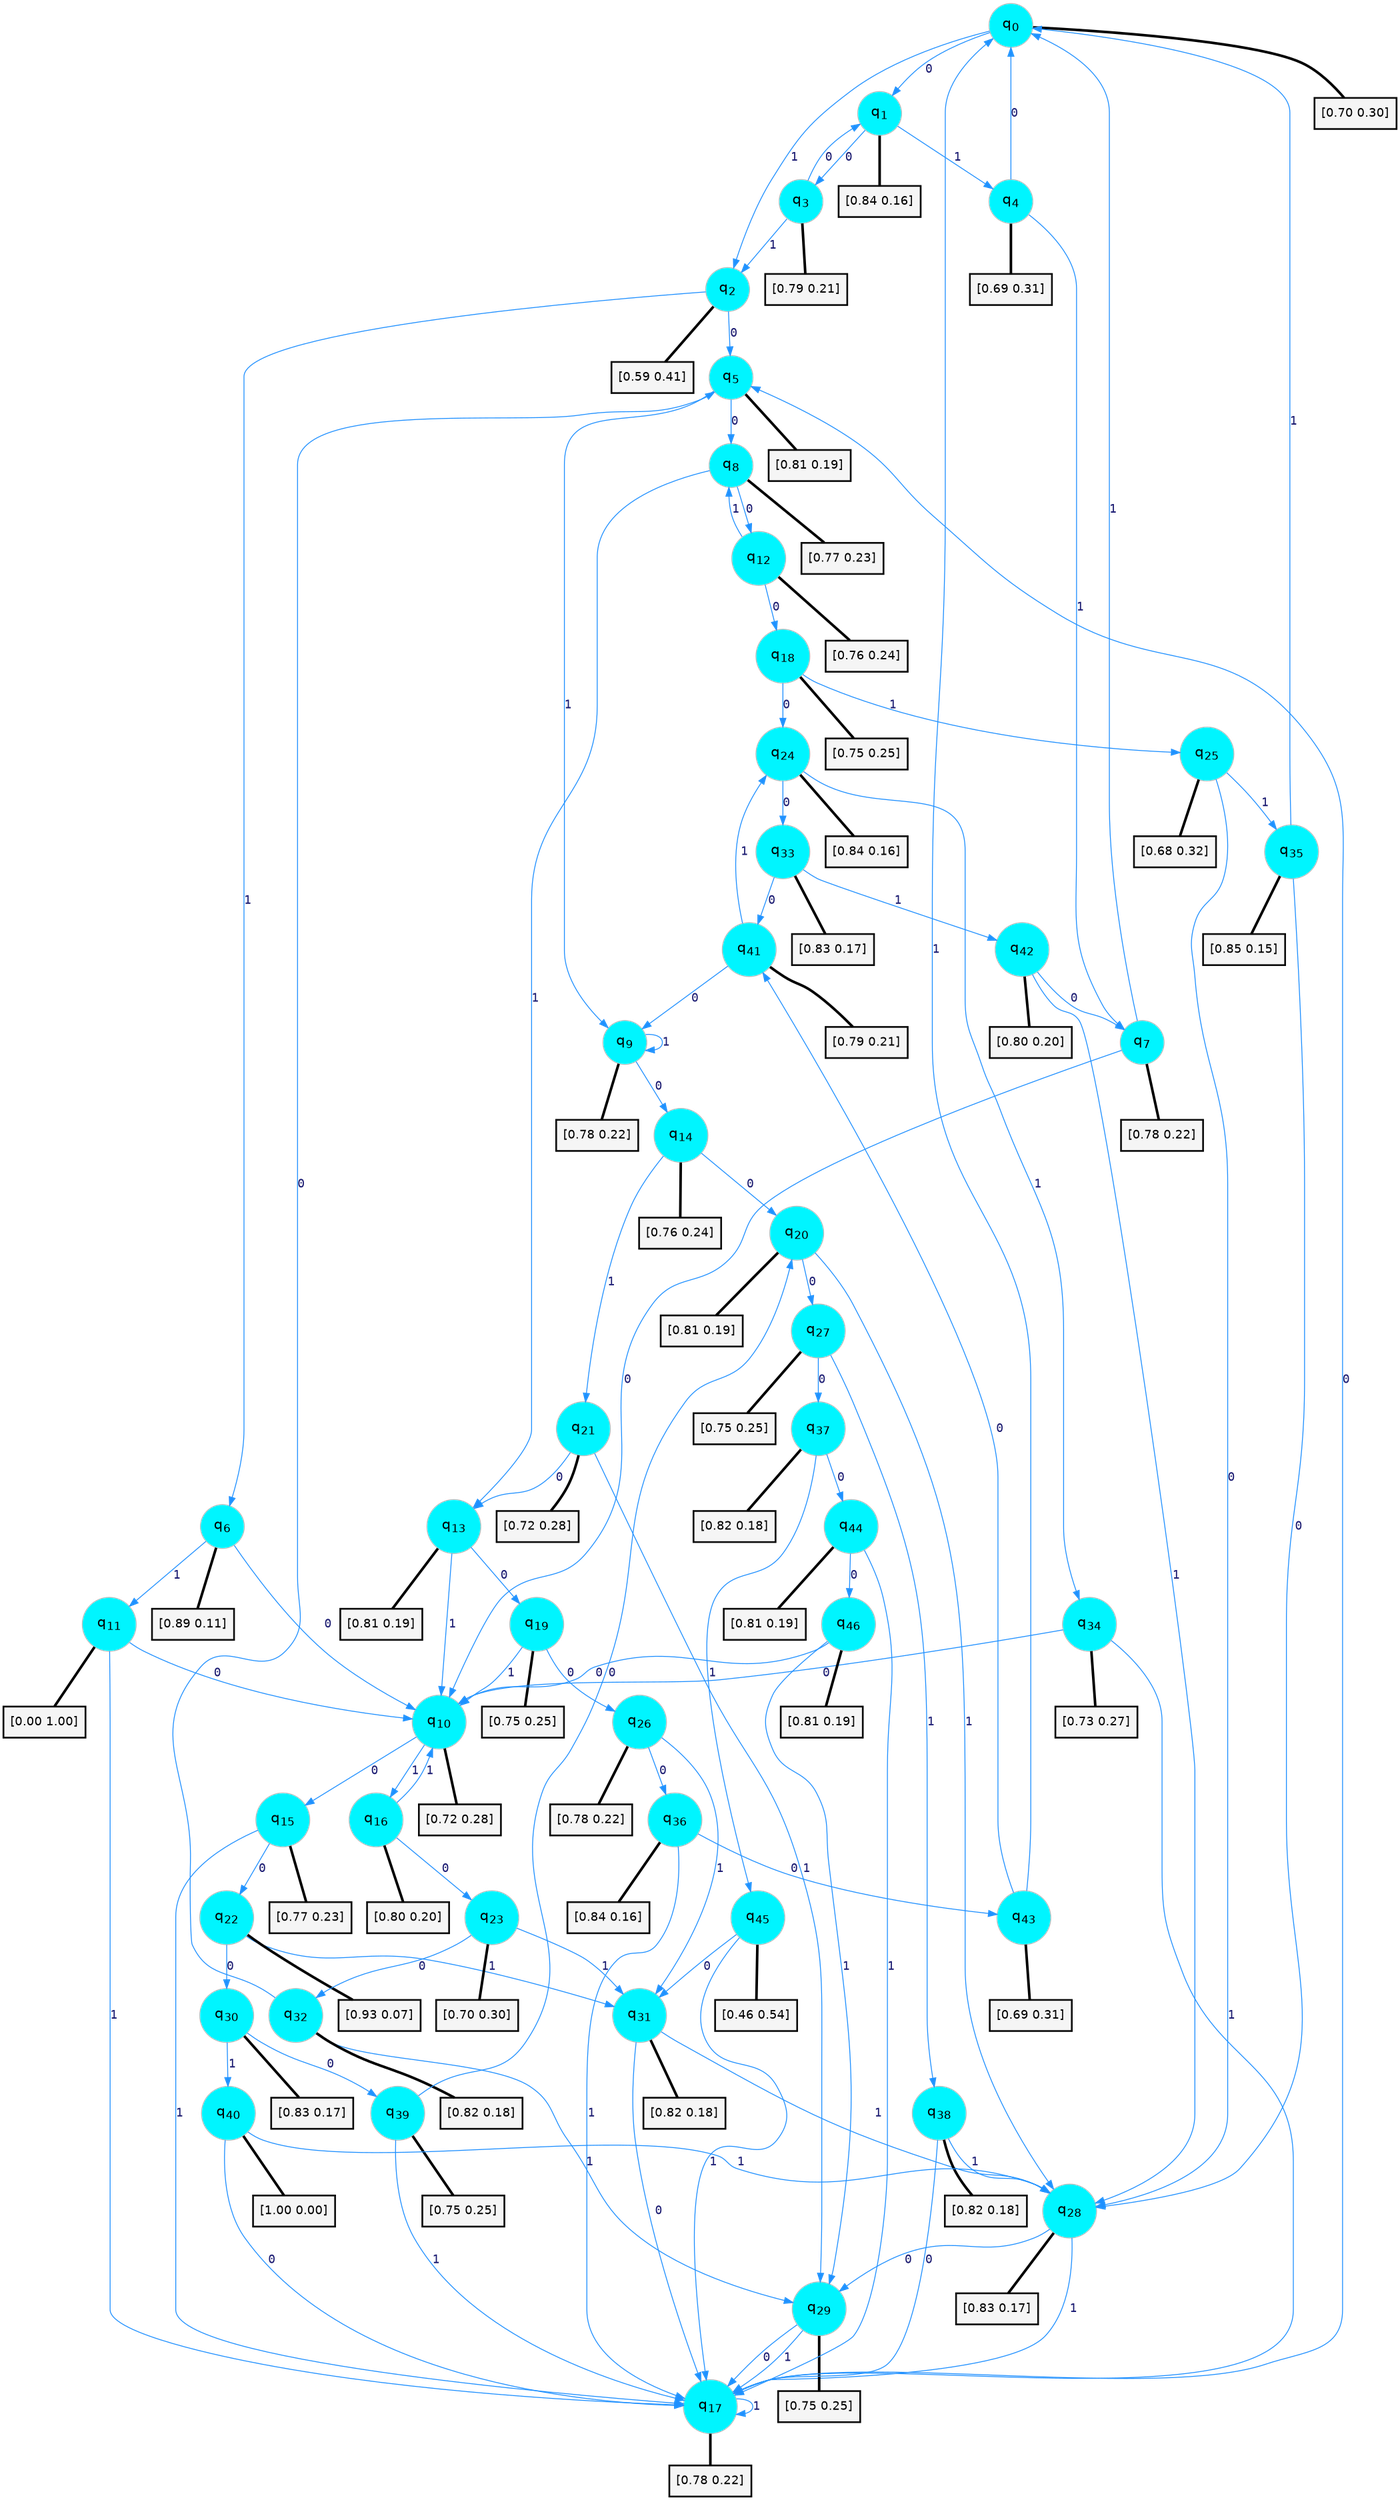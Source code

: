 digraph G {
graph [
bgcolor=transparent, dpi=300, rankdir=TD, size="40,25"];
node [
color=gray, fillcolor=turquoise1, fontcolor=black, fontname=Helvetica, fontsize=16, fontweight=bold, shape=circle, style=filled];
edge [
arrowsize=1, color=dodgerblue1, fontcolor=midnightblue, fontname=courier, fontweight=bold, penwidth=1, style=solid, weight=20];
0[label=<q<SUB>0</SUB>>];
1[label=<q<SUB>1</SUB>>];
2[label=<q<SUB>2</SUB>>];
3[label=<q<SUB>3</SUB>>];
4[label=<q<SUB>4</SUB>>];
5[label=<q<SUB>5</SUB>>];
6[label=<q<SUB>6</SUB>>];
7[label=<q<SUB>7</SUB>>];
8[label=<q<SUB>8</SUB>>];
9[label=<q<SUB>9</SUB>>];
10[label=<q<SUB>10</SUB>>];
11[label=<q<SUB>11</SUB>>];
12[label=<q<SUB>12</SUB>>];
13[label=<q<SUB>13</SUB>>];
14[label=<q<SUB>14</SUB>>];
15[label=<q<SUB>15</SUB>>];
16[label=<q<SUB>16</SUB>>];
17[label=<q<SUB>17</SUB>>];
18[label=<q<SUB>18</SUB>>];
19[label=<q<SUB>19</SUB>>];
20[label=<q<SUB>20</SUB>>];
21[label=<q<SUB>21</SUB>>];
22[label=<q<SUB>22</SUB>>];
23[label=<q<SUB>23</SUB>>];
24[label=<q<SUB>24</SUB>>];
25[label=<q<SUB>25</SUB>>];
26[label=<q<SUB>26</SUB>>];
27[label=<q<SUB>27</SUB>>];
28[label=<q<SUB>28</SUB>>];
29[label=<q<SUB>29</SUB>>];
30[label=<q<SUB>30</SUB>>];
31[label=<q<SUB>31</SUB>>];
32[label=<q<SUB>32</SUB>>];
33[label=<q<SUB>33</SUB>>];
34[label=<q<SUB>34</SUB>>];
35[label=<q<SUB>35</SUB>>];
36[label=<q<SUB>36</SUB>>];
37[label=<q<SUB>37</SUB>>];
38[label=<q<SUB>38</SUB>>];
39[label=<q<SUB>39</SUB>>];
40[label=<q<SUB>40</SUB>>];
41[label=<q<SUB>41</SUB>>];
42[label=<q<SUB>42</SUB>>];
43[label=<q<SUB>43</SUB>>];
44[label=<q<SUB>44</SUB>>];
45[label=<q<SUB>45</SUB>>];
46[label=<q<SUB>46</SUB>>];
47[label="[0.70 0.30]", shape=box,fontcolor=black, fontname=Helvetica, fontsize=14, penwidth=2, fillcolor=whitesmoke,color=black];
48[label="[0.84 0.16]", shape=box,fontcolor=black, fontname=Helvetica, fontsize=14, penwidth=2, fillcolor=whitesmoke,color=black];
49[label="[0.59 0.41]", shape=box,fontcolor=black, fontname=Helvetica, fontsize=14, penwidth=2, fillcolor=whitesmoke,color=black];
50[label="[0.79 0.21]", shape=box,fontcolor=black, fontname=Helvetica, fontsize=14, penwidth=2, fillcolor=whitesmoke,color=black];
51[label="[0.69 0.31]", shape=box,fontcolor=black, fontname=Helvetica, fontsize=14, penwidth=2, fillcolor=whitesmoke,color=black];
52[label="[0.81 0.19]", shape=box,fontcolor=black, fontname=Helvetica, fontsize=14, penwidth=2, fillcolor=whitesmoke,color=black];
53[label="[0.89 0.11]", shape=box,fontcolor=black, fontname=Helvetica, fontsize=14, penwidth=2, fillcolor=whitesmoke,color=black];
54[label="[0.78 0.22]", shape=box,fontcolor=black, fontname=Helvetica, fontsize=14, penwidth=2, fillcolor=whitesmoke,color=black];
55[label="[0.77 0.23]", shape=box,fontcolor=black, fontname=Helvetica, fontsize=14, penwidth=2, fillcolor=whitesmoke,color=black];
56[label="[0.78 0.22]", shape=box,fontcolor=black, fontname=Helvetica, fontsize=14, penwidth=2, fillcolor=whitesmoke,color=black];
57[label="[0.72 0.28]", shape=box,fontcolor=black, fontname=Helvetica, fontsize=14, penwidth=2, fillcolor=whitesmoke,color=black];
58[label="[0.00 1.00]", shape=box,fontcolor=black, fontname=Helvetica, fontsize=14, penwidth=2, fillcolor=whitesmoke,color=black];
59[label="[0.76 0.24]", shape=box,fontcolor=black, fontname=Helvetica, fontsize=14, penwidth=2, fillcolor=whitesmoke,color=black];
60[label="[0.81 0.19]", shape=box,fontcolor=black, fontname=Helvetica, fontsize=14, penwidth=2, fillcolor=whitesmoke,color=black];
61[label="[0.76 0.24]", shape=box,fontcolor=black, fontname=Helvetica, fontsize=14, penwidth=2, fillcolor=whitesmoke,color=black];
62[label="[0.77 0.23]", shape=box,fontcolor=black, fontname=Helvetica, fontsize=14, penwidth=2, fillcolor=whitesmoke,color=black];
63[label="[0.80 0.20]", shape=box,fontcolor=black, fontname=Helvetica, fontsize=14, penwidth=2, fillcolor=whitesmoke,color=black];
64[label="[0.78 0.22]", shape=box,fontcolor=black, fontname=Helvetica, fontsize=14, penwidth=2, fillcolor=whitesmoke,color=black];
65[label="[0.75 0.25]", shape=box,fontcolor=black, fontname=Helvetica, fontsize=14, penwidth=2, fillcolor=whitesmoke,color=black];
66[label="[0.75 0.25]", shape=box,fontcolor=black, fontname=Helvetica, fontsize=14, penwidth=2, fillcolor=whitesmoke,color=black];
67[label="[0.81 0.19]", shape=box,fontcolor=black, fontname=Helvetica, fontsize=14, penwidth=2, fillcolor=whitesmoke,color=black];
68[label="[0.72 0.28]", shape=box,fontcolor=black, fontname=Helvetica, fontsize=14, penwidth=2, fillcolor=whitesmoke,color=black];
69[label="[0.93 0.07]", shape=box,fontcolor=black, fontname=Helvetica, fontsize=14, penwidth=2, fillcolor=whitesmoke,color=black];
70[label="[0.70 0.30]", shape=box,fontcolor=black, fontname=Helvetica, fontsize=14, penwidth=2, fillcolor=whitesmoke,color=black];
71[label="[0.84 0.16]", shape=box,fontcolor=black, fontname=Helvetica, fontsize=14, penwidth=2, fillcolor=whitesmoke,color=black];
72[label="[0.68 0.32]", shape=box,fontcolor=black, fontname=Helvetica, fontsize=14, penwidth=2, fillcolor=whitesmoke,color=black];
73[label="[0.78 0.22]", shape=box,fontcolor=black, fontname=Helvetica, fontsize=14, penwidth=2, fillcolor=whitesmoke,color=black];
74[label="[0.75 0.25]", shape=box,fontcolor=black, fontname=Helvetica, fontsize=14, penwidth=2, fillcolor=whitesmoke,color=black];
75[label="[0.83 0.17]", shape=box,fontcolor=black, fontname=Helvetica, fontsize=14, penwidth=2, fillcolor=whitesmoke,color=black];
76[label="[0.75 0.25]", shape=box,fontcolor=black, fontname=Helvetica, fontsize=14, penwidth=2, fillcolor=whitesmoke,color=black];
77[label="[0.83 0.17]", shape=box,fontcolor=black, fontname=Helvetica, fontsize=14, penwidth=2, fillcolor=whitesmoke,color=black];
78[label="[0.82 0.18]", shape=box,fontcolor=black, fontname=Helvetica, fontsize=14, penwidth=2, fillcolor=whitesmoke,color=black];
79[label="[0.82 0.18]", shape=box,fontcolor=black, fontname=Helvetica, fontsize=14, penwidth=2, fillcolor=whitesmoke,color=black];
80[label="[0.83 0.17]", shape=box,fontcolor=black, fontname=Helvetica, fontsize=14, penwidth=2, fillcolor=whitesmoke,color=black];
81[label="[0.73 0.27]", shape=box,fontcolor=black, fontname=Helvetica, fontsize=14, penwidth=2, fillcolor=whitesmoke,color=black];
82[label="[0.85 0.15]", shape=box,fontcolor=black, fontname=Helvetica, fontsize=14, penwidth=2, fillcolor=whitesmoke,color=black];
83[label="[0.84 0.16]", shape=box,fontcolor=black, fontname=Helvetica, fontsize=14, penwidth=2, fillcolor=whitesmoke,color=black];
84[label="[0.82 0.18]", shape=box,fontcolor=black, fontname=Helvetica, fontsize=14, penwidth=2, fillcolor=whitesmoke,color=black];
85[label="[0.82 0.18]", shape=box,fontcolor=black, fontname=Helvetica, fontsize=14, penwidth=2, fillcolor=whitesmoke,color=black];
86[label="[0.75 0.25]", shape=box,fontcolor=black, fontname=Helvetica, fontsize=14, penwidth=2, fillcolor=whitesmoke,color=black];
87[label="[1.00 0.00]", shape=box,fontcolor=black, fontname=Helvetica, fontsize=14, penwidth=2, fillcolor=whitesmoke,color=black];
88[label="[0.79 0.21]", shape=box,fontcolor=black, fontname=Helvetica, fontsize=14, penwidth=2, fillcolor=whitesmoke,color=black];
89[label="[0.80 0.20]", shape=box,fontcolor=black, fontname=Helvetica, fontsize=14, penwidth=2, fillcolor=whitesmoke,color=black];
90[label="[0.69 0.31]", shape=box,fontcolor=black, fontname=Helvetica, fontsize=14, penwidth=2, fillcolor=whitesmoke,color=black];
91[label="[0.81 0.19]", shape=box,fontcolor=black, fontname=Helvetica, fontsize=14, penwidth=2, fillcolor=whitesmoke,color=black];
92[label="[0.46 0.54]", shape=box,fontcolor=black, fontname=Helvetica, fontsize=14, penwidth=2, fillcolor=whitesmoke,color=black];
93[label="[0.81 0.19]", shape=box,fontcolor=black, fontname=Helvetica, fontsize=14, penwidth=2, fillcolor=whitesmoke,color=black];
0->1 [label=0];
0->2 [label=1];
0->47 [arrowhead=none, penwidth=3,color=black];
1->3 [label=0];
1->4 [label=1];
1->48 [arrowhead=none, penwidth=3,color=black];
2->5 [label=0];
2->6 [label=1];
2->49 [arrowhead=none, penwidth=3,color=black];
3->1 [label=0];
3->2 [label=1];
3->50 [arrowhead=none, penwidth=3,color=black];
4->0 [label=0];
4->7 [label=1];
4->51 [arrowhead=none, penwidth=3,color=black];
5->8 [label=0];
5->9 [label=1];
5->52 [arrowhead=none, penwidth=3,color=black];
6->10 [label=0];
6->11 [label=1];
6->53 [arrowhead=none, penwidth=3,color=black];
7->10 [label=0];
7->0 [label=1];
7->54 [arrowhead=none, penwidth=3,color=black];
8->12 [label=0];
8->13 [label=1];
8->55 [arrowhead=none, penwidth=3,color=black];
9->14 [label=0];
9->9 [label=1];
9->56 [arrowhead=none, penwidth=3,color=black];
10->15 [label=0];
10->16 [label=1];
10->57 [arrowhead=none, penwidth=3,color=black];
11->10 [label=0];
11->17 [label=1];
11->58 [arrowhead=none, penwidth=3,color=black];
12->18 [label=0];
12->8 [label=1];
12->59 [arrowhead=none, penwidth=3,color=black];
13->19 [label=0];
13->10 [label=1];
13->60 [arrowhead=none, penwidth=3,color=black];
14->20 [label=0];
14->21 [label=1];
14->61 [arrowhead=none, penwidth=3,color=black];
15->22 [label=0];
15->17 [label=1];
15->62 [arrowhead=none, penwidth=3,color=black];
16->23 [label=0];
16->10 [label=1];
16->63 [arrowhead=none, penwidth=3,color=black];
17->5 [label=0];
17->17 [label=1];
17->64 [arrowhead=none, penwidth=3,color=black];
18->24 [label=0];
18->25 [label=1];
18->65 [arrowhead=none, penwidth=3,color=black];
19->26 [label=0];
19->10 [label=1];
19->66 [arrowhead=none, penwidth=3,color=black];
20->27 [label=0];
20->28 [label=1];
20->67 [arrowhead=none, penwidth=3,color=black];
21->13 [label=0];
21->29 [label=1];
21->68 [arrowhead=none, penwidth=3,color=black];
22->30 [label=0];
22->31 [label=1];
22->69 [arrowhead=none, penwidth=3,color=black];
23->32 [label=0];
23->31 [label=1];
23->70 [arrowhead=none, penwidth=3,color=black];
24->33 [label=0];
24->34 [label=1];
24->71 [arrowhead=none, penwidth=3,color=black];
25->28 [label=0];
25->35 [label=1];
25->72 [arrowhead=none, penwidth=3,color=black];
26->36 [label=0];
26->31 [label=1];
26->73 [arrowhead=none, penwidth=3,color=black];
27->37 [label=0];
27->38 [label=1];
27->74 [arrowhead=none, penwidth=3,color=black];
28->29 [label=0];
28->17 [label=1];
28->75 [arrowhead=none, penwidth=3,color=black];
29->17 [label=0];
29->17 [label=1];
29->76 [arrowhead=none, penwidth=3,color=black];
30->39 [label=0];
30->40 [label=1];
30->77 [arrowhead=none, penwidth=3,color=black];
31->17 [label=0];
31->28 [label=1];
31->78 [arrowhead=none, penwidth=3,color=black];
32->5 [label=0];
32->29 [label=1];
32->79 [arrowhead=none, penwidth=3,color=black];
33->41 [label=0];
33->42 [label=1];
33->80 [arrowhead=none, penwidth=3,color=black];
34->10 [label=0];
34->17 [label=1];
34->81 [arrowhead=none, penwidth=3,color=black];
35->28 [label=0];
35->0 [label=1];
35->82 [arrowhead=none, penwidth=3,color=black];
36->43 [label=0];
36->17 [label=1];
36->83 [arrowhead=none, penwidth=3,color=black];
37->44 [label=0];
37->45 [label=1];
37->84 [arrowhead=none, penwidth=3,color=black];
38->17 [label=0];
38->28 [label=1];
38->85 [arrowhead=none, penwidth=3,color=black];
39->20 [label=0];
39->17 [label=1];
39->86 [arrowhead=none, penwidth=3,color=black];
40->17 [label=0];
40->28 [label=1];
40->87 [arrowhead=none, penwidth=3,color=black];
41->9 [label=0];
41->24 [label=1];
41->88 [arrowhead=none, penwidth=3,color=black];
42->7 [label=0];
42->28 [label=1];
42->89 [arrowhead=none, penwidth=3,color=black];
43->41 [label=0];
43->0 [label=1];
43->90 [arrowhead=none, penwidth=3,color=black];
44->46 [label=0];
44->17 [label=1];
44->91 [arrowhead=none, penwidth=3,color=black];
45->31 [label=0];
45->17 [label=1];
45->92 [arrowhead=none, penwidth=3,color=black];
46->10 [label=0];
46->29 [label=1];
46->93 [arrowhead=none, penwidth=3,color=black];
}

